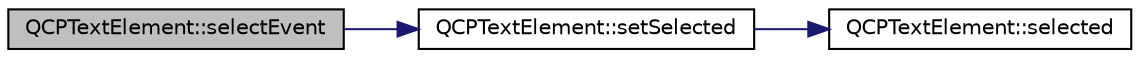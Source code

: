 digraph "QCPTextElement::selectEvent"
{
 // LATEX_PDF_SIZE
  edge [fontname="Helvetica",fontsize="10",labelfontname="Helvetica",labelfontsize="10"];
  node [fontname="Helvetica",fontsize="10",shape=record];
  rankdir="LR";
  Node1 [label="QCPTextElement::selectEvent",height=0.2,width=0.4,color="black", fillcolor="grey75", style="filled", fontcolor="black",tooltip=" "];
  Node1 -> Node2 [color="midnightblue",fontsize="10",style="solid",fontname="Helvetica"];
  Node2 [label="QCPTextElement::setSelected",height=0.2,width=0.4,color="black", fillcolor="white", style="filled",URL="$classQCPTextElement.html#aba5521f9fb22a5f3d2f09ab37d4a1751",tooltip=" "];
  Node2 -> Node3 [color="midnightblue",fontsize="10",style="solid",fontname="Helvetica"];
  Node3 [label="QCPTextElement::selected",height=0.2,width=0.4,color="black", fillcolor="white", style="filled",URL="$classQCPTextElement.html#a135d1ad0aa97a245b4247c3292ff551c",tooltip=" "];
}

